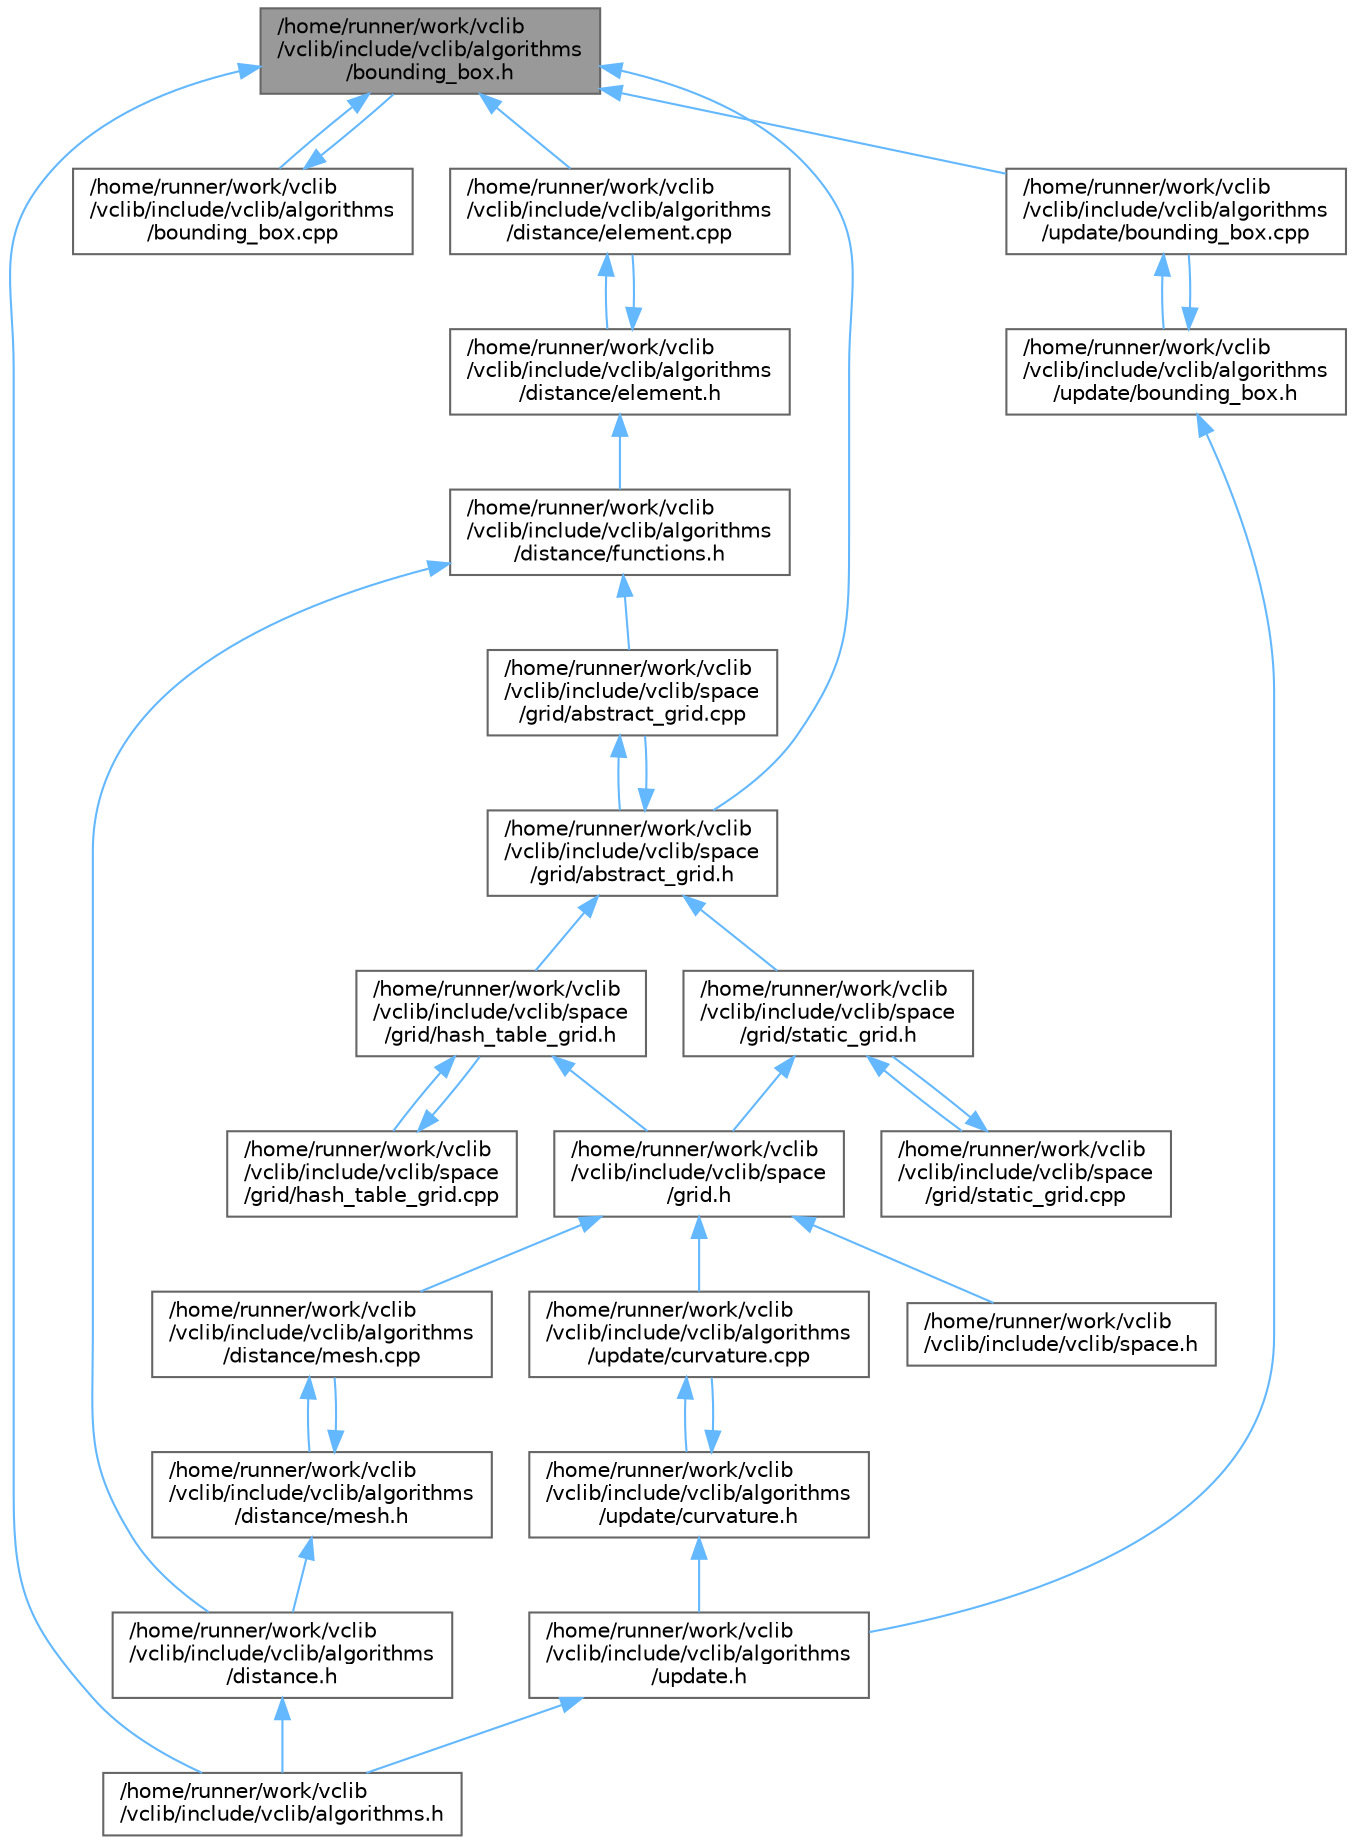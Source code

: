 digraph "/home/runner/work/vclib/vclib/include/vclib/algorithms/bounding_box.h"
{
 // LATEX_PDF_SIZE
  bgcolor="transparent";
  edge [fontname=Helvetica,fontsize=10,labelfontname=Helvetica,labelfontsize=10];
  node [fontname=Helvetica,fontsize=10,shape=box,height=0.2,width=0.4];
  Node1 [label="/home/runner/work/vclib\l/vclib/include/vclib/algorithms\l/bounding_box.h",height=0.2,width=0.4,color="gray40", fillcolor="grey60", style="filled", fontcolor="black",tooltip=" "];
  Node1 -> Node2 [dir="back",color="steelblue1",style="solid"];
  Node2 [label="/home/runner/work/vclib\l/vclib/include/vclib/algorithms.h",height=0.2,width=0.4,color="grey40", fillcolor="white", style="filled",URL="$algorithms_8h.html",tooltip=" "];
  Node1 -> Node3 [dir="back",color="steelblue1",style="solid"];
  Node3 [label="/home/runner/work/vclib\l/vclib/include/vclib/algorithms\l/bounding_box.cpp",height=0.2,width=0.4,color="grey40", fillcolor="white", style="filled",URL="$algorithms_2bounding__box_8cpp.html",tooltip=" "];
  Node3 -> Node1 [dir="back",color="steelblue1",style="solid"];
  Node1 -> Node4 [dir="back",color="steelblue1",style="solid"];
  Node4 [label="/home/runner/work/vclib\l/vclib/include/vclib/algorithms\l/distance/element.cpp",height=0.2,width=0.4,color="grey40", fillcolor="white", style="filled",URL="$algorithms_2distance_2element_8cpp.html",tooltip=" "];
  Node4 -> Node5 [dir="back",color="steelblue1",style="solid"];
  Node5 [label="/home/runner/work/vclib\l/vclib/include/vclib/algorithms\l/distance/element.h",height=0.2,width=0.4,color="grey40", fillcolor="white", style="filled",URL="$algorithms_2distance_2element_8h.html",tooltip=" "];
  Node5 -> Node4 [dir="back",color="steelblue1",style="solid"];
  Node5 -> Node6 [dir="back",color="steelblue1",style="solid"];
  Node6 [label="/home/runner/work/vclib\l/vclib/include/vclib/algorithms\l/distance/functions.h",height=0.2,width=0.4,color="grey40", fillcolor="white", style="filled",URL="$distance_2functions_8h.html",tooltip=" "];
  Node6 -> Node7 [dir="back",color="steelblue1",style="solid"];
  Node7 [label="/home/runner/work/vclib\l/vclib/include/vclib/algorithms\l/distance.h",height=0.2,width=0.4,color="grey40", fillcolor="white", style="filled",URL="$distance_8h.html",tooltip=" "];
  Node7 -> Node2 [dir="back",color="steelblue1",style="solid"];
  Node6 -> Node8 [dir="back",color="steelblue1",style="solid"];
  Node8 [label="/home/runner/work/vclib\l/vclib/include/vclib/space\l/grid/abstract_grid.cpp",height=0.2,width=0.4,color="grey40", fillcolor="white", style="filled",URL="$abstract__grid_8cpp.html",tooltip=" "];
  Node8 -> Node9 [dir="back",color="steelblue1",style="solid"];
  Node9 [label="/home/runner/work/vclib\l/vclib/include/vclib/space\l/grid/abstract_grid.h",height=0.2,width=0.4,color="grey40", fillcolor="white", style="filled",URL="$abstract__grid_8h.html",tooltip=" "];
  Node9 -> Node8 [dir="back",color="steelblue1",style="solid"];
  Node9 -> Node10 [dir="back",color="steelblue1",style="solid"];
  Node10 [label="/home/runner/work/vclib\l/vclib/include/vclib/space\l/grid/hash_table_grid.h",height=0.2,width=0.4,color="grey40", fillcolor="white", style="filled",URL="$hash__table__grid_8h.html",tooltip=" "];
  Node10 -> Node11 [dir="back",color="steelblue1",style="solid"];
  Node11 [label="/home/runner/work/vclib\l/vclib/include/vclib/space\l/grid.h",height=0.2,width=0.4,color="grey40", fillcolor="white", style="filled",URL="$grid_8h.html",tooltip=" "];
  Node11 -> Node12 [dir="back",color="steelblue1",style="solid"];
  Node12 [label="/home/runner/work/vclib\l/vclib/include/vclib/algorithms\l/distance/mesh.cpp",height=0.2,width=0.4,color="grey40", fillcolor="white", style="filled",URL="$algorithms_2distance_2mesh_8cpp.html",tooltip=" "];
  Node12 -> Node13 [dir="back",color="steelblue1",style="solid"];
  Node13 [label="/home/runner/work/vclib\l/vclib/include/vclib/algorithms\l/distance/mesh.h",height=0.2,width=0.4,color="grey40", fillcolor="white", style="filled",URL="$algorithms_2distance_2mesh_8h.html",tooltip=" "];
  Node13 -> Node7 [dir="back",color="steelblue1",style="solid"];
  Node13 -> Node12 [dir="back",color="steelblue1",style="solid"];
  Node11 -> Node14 [dir="back",color="steelblue1",style="solid"];
  Node14 [label="/home/runner/work/vclib\l/vclib/include/vclib/algorithms\l/update/curvature.cpp",height=0.2,width=0.4,color="grey40", fillcolor="white", style="filled",URL="$curvature_8cpp.html",tooltip=" "];
  Node14 -> Node15 [dir="back",color="steelblue1",style="solid"];
  Node15 [label="/home/runner/work/vclib\l/vclib/include/vclib/algorithms\l/update/curvature.h",height=0.2,width=0.4,color="grey40", fillcolor="white", style="filled",URL="$curvature_8h.html",tooltip=" "];
  Node15 -> Node16 [dir="back",color="steelblue1",style="solid"];
  Node16 [label="/home/runner/work/vclib\l/vclib/include/vclib/algorithms\l/update.h",height=0.2,width=0.4,color="grey40", fillcolor="white", style="filled",URL="$update_8h.html",tooltip=" "];
  Node16 -> Node2 [dir="back",color="steelblue1",style="solid"];
  Node15 -> Node14 [dir="back",color="steelblue1",style="solid"];
  Node11 -> Node17 [dir="back",color="steelblue1",style="solid"];
  Node17 [label="/home/runner/work/vclib\l/vclib/include/vclib/space.h",height=0.2,width=0.4,color="grey40", fillcolor="white", style="filled",URL="$space_8h.html",tooltip=" "];
  Node10 -> Node18 [dir="back",color="steelblue1",style="solid"];
  Node18 [label="/home/runner/work/vclib\l/vclib/include/vclib/space\l/grid/hash_table_grid.cpp",height=0.2,width=0.4,color="grey40", fillcolor="white", style="filled",URL="$hash__table__grid_8cpp.html",tooltip=" "];
  Node18 -> Node10 [dir="back",color="steelblue1",style="solid"];
  Node9 -> Node19 [dir="back",color="steelblue1",style="solid"];
  Node19 [label="/home/runner/work/vclib\l/vclib/include/vclib/space\l/grid/static_grid.h",height=0.2,width=0.4,color="grey40", fillcolor="white", style="filled",URL="$static__grid_8h.html",tooltip=" "];
  Node19 -> Node11 [dir="back",color="steelblue1",style="solid"];
  Node19 -> Node20 [dir="back",color="steelblue1",style="solid"];
  Node20 [label="/home/runner/work/vclib\l/vclib/include/vclib/space\l/grid/static_grid.cpp",height=0.2,width=0.4,color="grey40", fillcolor="white", style="filled",URL="$static__grid_8cpp.html",tooltip=" "];
  Node20 -> Node19 [dir="back",color="steelblue1",style="solid"];
  Node1 -> Node21 [dir="back",color="steelblue1",style="solid"];
  Node21 [label="/home/runner/work/vclib\l/vclib/include/vclib/algorithms\l/update/bounding_box.cpp",height=0.2,width=0.4,color="grey40", fillcolor="white", style="filled",URL="$algorithms_2update_2bounding__box_8cpp.html",tooltip=" "];
  Node21 -> Node22 [dir="back",color="steelblue1",style="solid"];
  Node22 [label="/home/runner/work/vclib\l/vclib/include/vclib/algorithms\l/update/bounding_box.h",height=0.2,width=0.4,color="grey40", fillcolor="white", style="filled",URL="$algorithms_2update_2bounding__box_8h.html",tooltip=" "];
  Node22 -> Node16 [dir="back",color="steelblue1",style="solid"];
  Node22 -> Node21 [dir="back",color="steelblue1",style="solid"];
  Node1 -> Node9 [dir="back",color="steelblue1",style="solid"];
}
